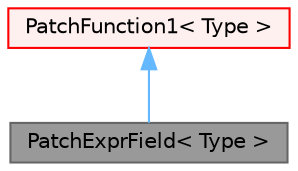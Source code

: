 digraph "PatchExprField&lt; Type &gt;"
{
 // LATEX_PDF_SIZE
  bgcolor="transparent";
  edge [fontname=Helvetica,fontsize=10,labelfontname=Helvetica,labelfontsize=10];
  node [fontname=Helvetica,fontsize=10,shape=box,height=0.2,width=0.4];
  Node1 [id="Node000001",label="PatchExprField\< Type \>",height=0.2,width=0.4,color="gray40", fillcolor="grey60", style="filled", fontcolor="black",tooltip="PatchFunction1 with values supplied by a parsed expression."];
  Node2 -> Node1 [id="edge1_Node000001_Node000002",dir="back",color="steelblue1",style="solid",tooltip=" "];
  Node2 [id="Node000002",label="PatchFunction1\< Type \>",height=0.2,width=0.4,color="red", fillcolor="#FFF0F0", style="filled",URL="$classFoam_1_1PatchFunction1.html",tooltip="Top level data entry class for use in dictionaries. Provides a mechanism to specify a variable as a c..."];
}
